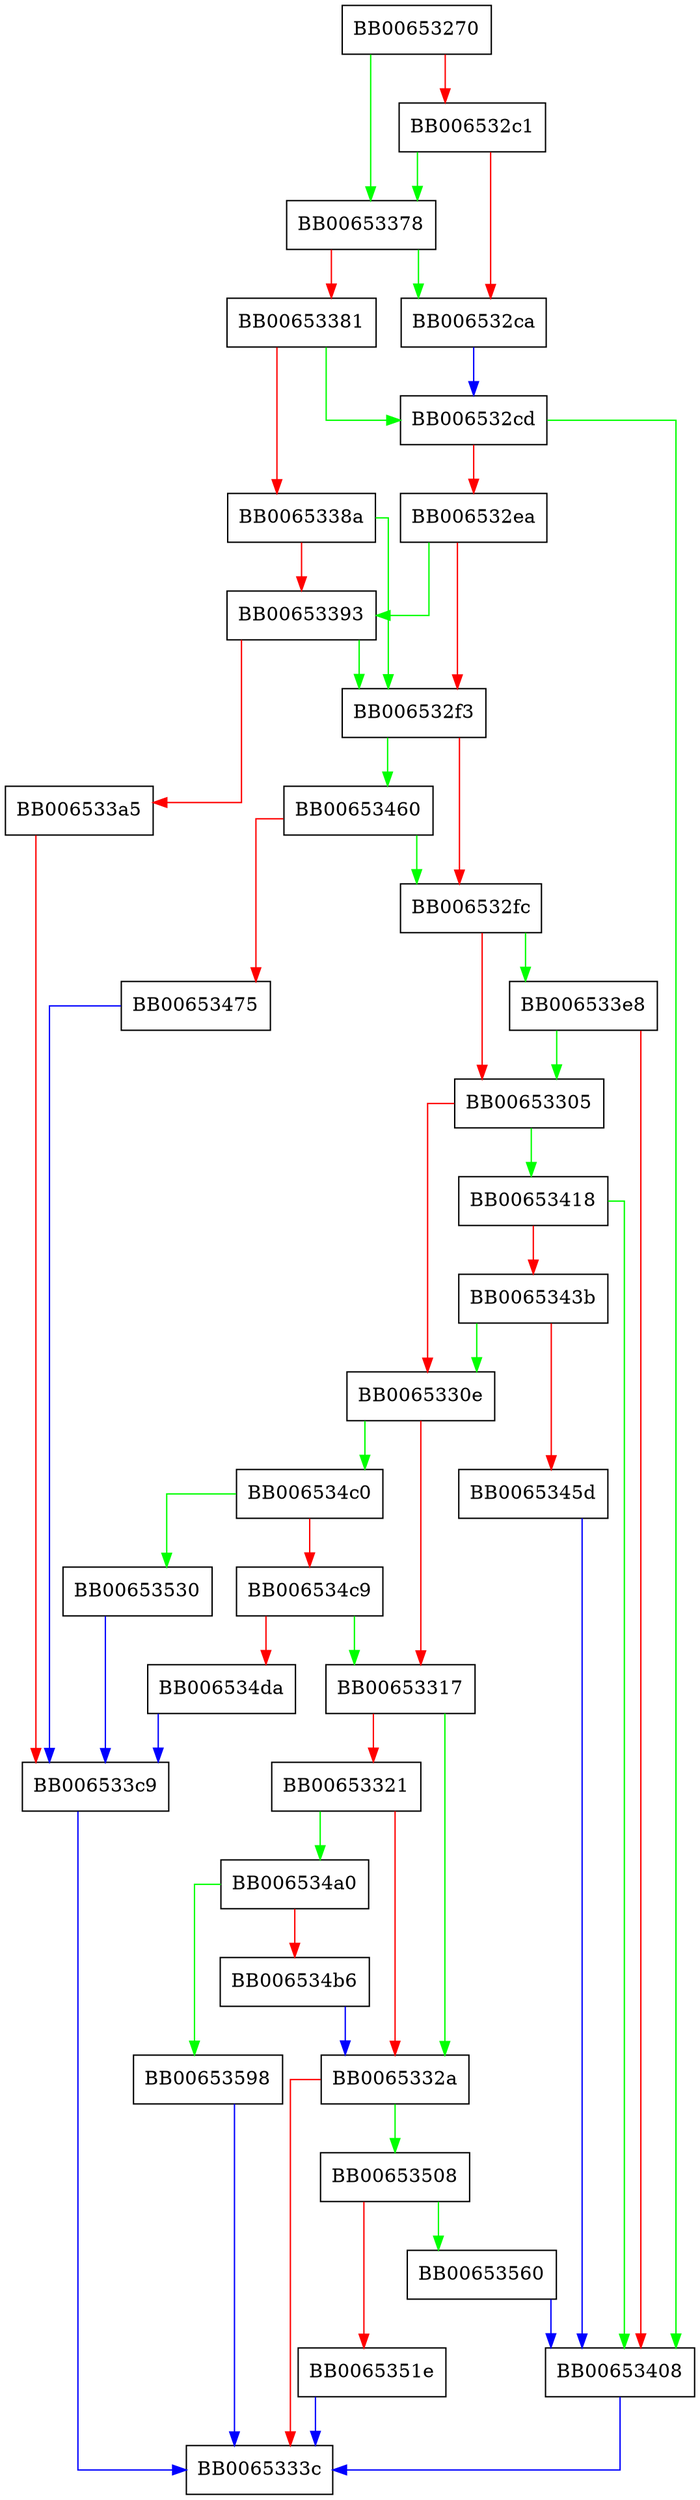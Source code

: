 digraph int_ts_RESP_verify_token {
  node [shape="box"];
  graph [splines=ortho];
  BB00653270 -> BB00653378 [color="green"];
  BB00653270 -> BB006532c1 [color="red"];
  BB006532c1 -> BB00653378 [color="green"];
  BB006532c1 -> BB006532ca [color="red"];
  BB006532ca -> BB006532cd [color="blue"];
  BB006532cd -> BB00653408 [color="green"];
  BB006532cd -> BB006532ea [color="red"];
  BB006532ea -> BB00653393 [color="green"];
  BB006532ea -> BB006532f3 [color="red"];
  BB006532f3 -> BB00653460 [color="green"];
  BB006532f3 -> BB006532fc [color="red"];
  BB006532fc -> BB006533e8 [color="green"];
  BB006532fc -> BB00653305 [color="red"];
  BB00653305 -> BB00653418 [color="green"];
  BB00653305 -> BB0065330e [color="red"];
  BB0065330e -> BB006534c0 [color="green"];
  BB0065330e -> BB00653317 [color="red"];
  BB00653317 -> BB0065332a [color="green"];
  BB00653317 -> BB00653321 [color="red"];
  BB00653321 -> BB006534a0 [color="green"];
  BB00653321 -> BB0065332a [color="red"];
  BB0065332a -> BB00653508 [color="green"];
  BB0065332a -> BB0065333c [color="red"];
  BB00653378 -> BB006532ca [color="green"];
  BB00653378 -> BB00653381 [color="red"];
  BB00653381 -> BB006532cd [color="green"];
  BB00653381 -> BB0065338a [color="red"];
  BB0065338a -> BB006532f3 [color="green"];
  BB0065338a -> BB00653393 [color="red"];
  BB00653393 -> BB006532f3 [color="green"];
  BB00653393 -> BB006533a5 [color="red"];
  BB006533a5 -> BB006533c9 [color="red"];
  BB006533c9 -> BB0065333c [color="blue"];
  BB006533e8 -> BB00653305 [color="green"];
  BB006533e8 -> BB00653408 [color="red"];
  BB00653408 -> BB0065333c [color="blue"];
  BB00653418 -> BB00653408 [color="green"];
  BB00653418 -> BB0065343b [color="red"];
  BB0065343b -> BB0065330e [color="green"];
  BB0065343b -> BB0065345d [color="red"];
  BB0065345d -> BB00653408 [color="blue"];
  BB00653460 -> BB006532fc [color="green"];
  BB00653460 -> BB00653475 [color="red"];
  BB00653475 -> BB006533c9 [color="blue"];
  BB006534a0 -> BB00653598 [color="green"];
  BB006534a0 -> BB006534b6 [color="red"];
  BB006534b6 -> BB0065332a [color="blue"];
  BB006534c0 -> BB00653530 [color="green"];
  BB006534c0 -> BB006534c9 [color="red"];
  BB006534c9 -> BB00653317 [color="green"];
  BB006534c9 -> BB006534da [color="red"];
  BB006534da -> BB006533c9 [color="blue"];
  BB00653508 -> BB00653560 [color="green"];
  BB00653508 -> BB0065351e [color="red"];
  BB0065351e -> BB0065333c [color="blue"];
  BB00653530 -> BB006533c9 [color="blue"];
  BB00653560 -> BB00653408 [color="blue"];
  BB00653598 -> BB0065333c [color="blue"];
}